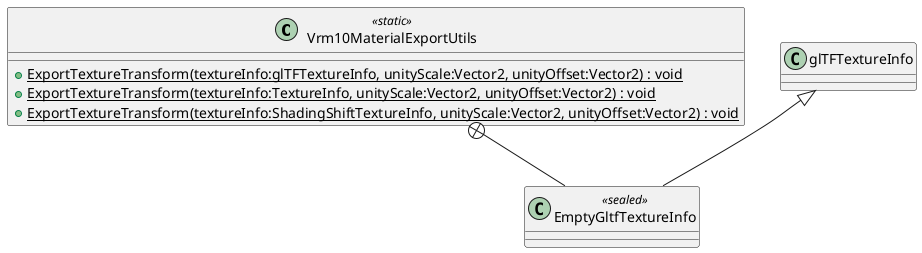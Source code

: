 @startuml
class Vrm10MaterialExportUtils <<static>> {
    + {static} ExportTextureTransform(textureInfo:glTFTextureInfo, unityScale:Vector2, unityOffset:Vector2) : void
    + {static} ExportTextureTransform(textureInfo:TextureInfo, unityScale:Vector2, unityOffset:Vector2) : void
    + {static} ExportTextureTransform(textureInfo:ShadingShiftTextureInfo, unityScale:Vector2, unityOffset:Vector2) : void
}
class EmptyGltfTextureInfo <<sealed>> {
}
Vrm10MaterialExportUtils +-- EmptyGltfTextureInfo
glTFTextureInfo <|-- EmptyGltfTextureInfo
@enduml
